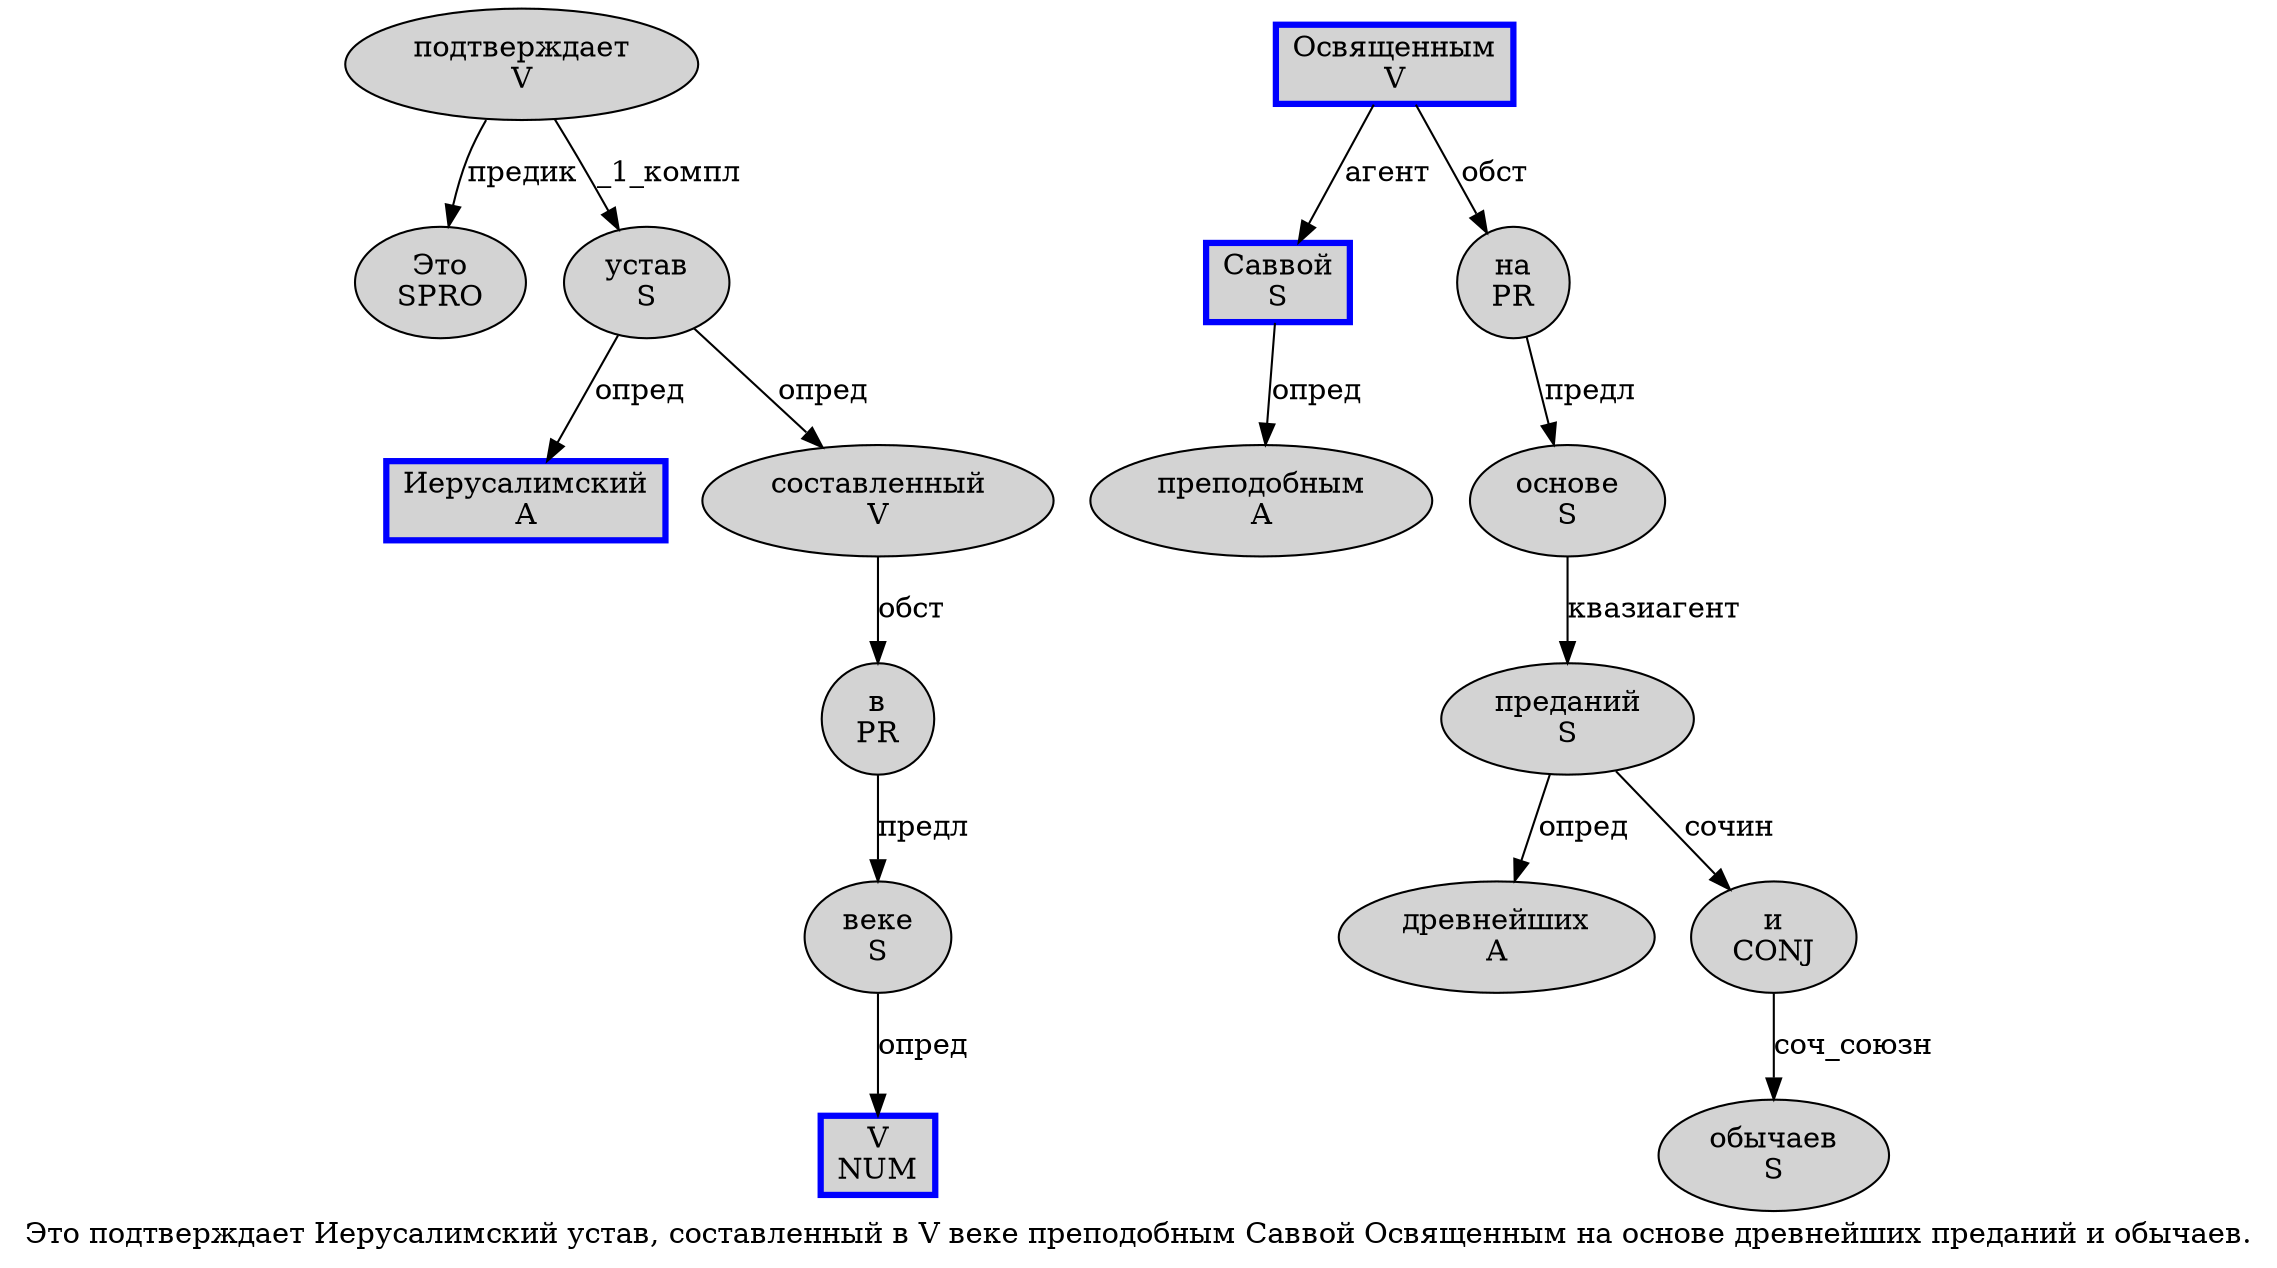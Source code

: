digraph SENTENCE_748 {
	graph [label="Это подтверждает Иерусалимский устав, составленный в V веке преподобным Саввой Освященным на основе древнейших преданий и обычаев."]
	node [style=filled]
		0 [label="Это
SPRO" color="" fillcolor=lightgray penwidth=1 shape=ellipse]
		1 [label="подтверждает
V" color="" fillcolor=lightgray penwidth=1 shape=ellipse]
		2 [label="Иерусалимский
A" color=blue fillcolor=lightgray penwidth=3 shape=box]
		3 [label="устав
S" color="" fillcolor=lightgray penwidth=1 shape=ellipse]
		5 [label="составленный
V" color="" fillcolor=lightgray penwidth=1 shape=ellipse]
		6 [label="в
PR" color="" fillcolor=lightgray penwidth=1 shape=ellipse]
		7 [label="V
NUM" color=blue fillcolor=lightgray penwidth=3 shape=box]
		8 [label="веке
S" color="" fillcolor=lightgray penwidth=1 shape=ellipse]
		9 [label="преподобным
A" color="" fillcolor=lightgray penwidth=1 shape=ellipse]
		10 [label="Саввой
S" color=blue fillcolor=lightgray penwidth=3 shape=box]
		11 [label="Освященным
V" color=blue fillcolor=lightgray penwidth=3 shape=box]
		12 [label="на
PR" color="" fillcolor=lightgray penwidth=1 shape=ellipse]
		13 [label="основе
S" color="" fillcolor=lightgray penwidth=1 shape=ellipse]
		14 [label="древнейших
A" color="" fillcolor=lightgray penwidth=1 shape=ellipse]
		15 [label="преданий
S" color="" fillcolor=lightgray penwidth=1 shape=ellipse]
		16 [label="и
CONJ" color="" fillcolor=lightgray penwidth=1 shape=ellipse]
		17 [label="обычаев
S" color="" fillcolor=lightgray penwidth=1 shape=ellipse]
			16 -> 17 [label="соч_союзн"]
			10 -> 9 [label="опред"]
			11 -> 10 [label="агент"]
			11 -> 12 [label="обст"]
			5 -> 6 [label="обст"]
			12 -> 13 [label="предл"]
			8 -> 7 [label="опред"]
			13 -> 15 [label="квазиагент"]
			3 -> 2 [label="опред"]
			3 -> 5 [label="опред"]
			1 -> 0 [label="предик"]
			1 -> 3 [label="_1_компл"]
			6 -> 8 [label="предл"]
			15 -> 14 [label="опред"]
			15 -> 16 [label="сочин"]
}
